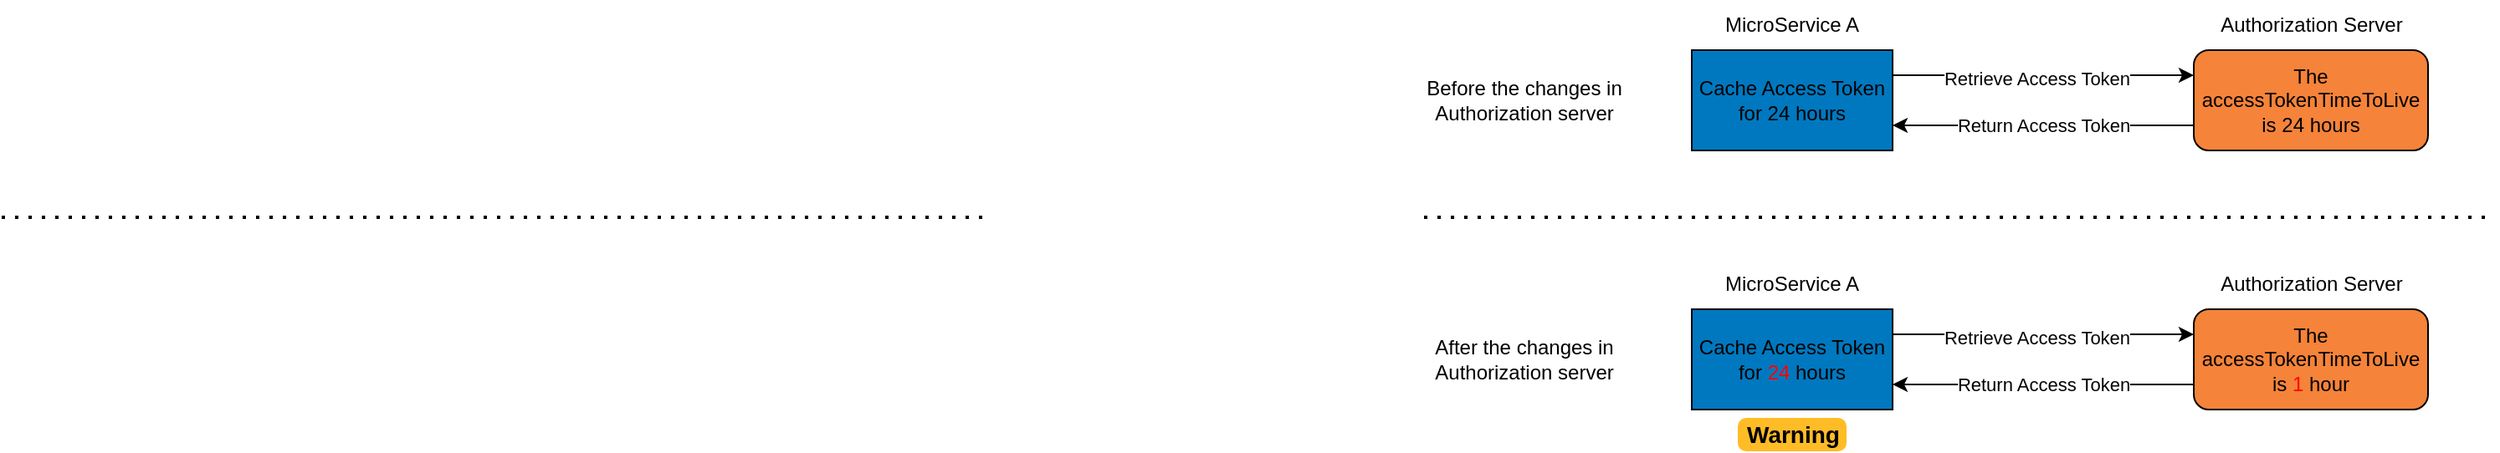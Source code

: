 <mxfile version="26.0.9">
  <diagram name="Page-1" id="FQdcDTcpXqyuoAATgnl1">
    <mxGraphModel dx="1707" dy="554" grid="1" gridSize="10" guides="1" tooltips="1" connect="1" arrows="1" fold="1" page="1" pageScale="1" pageWidth="850" pageHeight="1100" math="0" shadow="0">
      <root>
        <mxCell id="0" />
        <mxCell id="1" parent="0" />
        <mxCell id="B7C2pEoOwqvXAlClarIx-1" value="Cache Access Token for 24 hours" style="rounded=0;whiteSpace=wrap;html=1;fillColor=#0078BF;shadow=0;glass=0;" vertex="1" parent="1">
          <mxGeometry x="160" y="380" width="120" height="60" as="geometry" />
        </mxCell>
        <mxCell id="B7C2pEoOwqvXAlClarIx-2" value="The accessTokenTimeToLive is 24 hours" style="rounded=1;whiteSpace=wrap;html=1;fillColor=#F5833A;shadow=0;" vertex="1" parent="1">
          <mxGeometry x="460" y="380" width="140" height="60" as="geometry" />
        </mxCell>
        <mxCell id="B7C2pEoOwqvXAlClarIx-4" value="" style="endArrow=classic;html=1;rounded=0;exitX=1;exitY=0.25;exitDx=0;exitDy=0;entryX=0;entryY=0.25;entryDx=0;entryDy=0;" edge="1" parent="1" source="B7C2pEoOwqvXAlClarIx-1" target="B7C2pEoOwqvXAlClarIx-2">
          <mxGeometry width="50" height="50" relative="1" as="geometry">
            <mxPoint x="200" y="440" as="sourcePoint" />
            <mxPoint x="250" y="390" as="targetPoint" />
          </mxGeometry>
        </mxCell>
        <mxCell id="B7C2pEoOwqvXAlClarIx-5" value="Retrieve Access Token" style="edgeLabel;html=1;align=center;verticalAlign=middle;resizable=0;points=[];" vertex="1" connectable="0" parent="B7C2pEoOwqvXAlClarIx-4">
          <mxGeometry x="-0.044" y="-2" relative="1" as="geometry">
            <mxPoint as="offset" />
          </mxGeometry>
        </mxCell>
        <mxCell id="B7C2pEoOwqvXAlClarIx-6" value="" style="endArrow=classic;html=1;rounded=0;exitX=0;exitY=0.75;exitDx=0;exitDy=0;entryX=1;entryY=0.75;entryDx=0;entryDy=0;" edge="1" parent="1" source="B7C2pEoOwqvXAlClarIx-2" target="B7C2pEoOwqvXAlClarIx-1">
          <mxGeometry width="50" height="50" relative="1" as="geometry">
            <mxPoint x="200" y="440" as="sourcePoint" />
            <mxPoint x="250" y="390" as="targetPoint" />
          </mxGeometry>
        </mxCell>
        <mxCell id="B7C2pEoOwqvXAlClarIx-7" value="Return Access Token" style="edgeLabel;html=1;align=center;verticalAlign=middle;resizable=0;points=[];" vertex="1" connectable="0" parent="B7C2pEoOwqvXAlClarIx-6">
          <mxGeometry x="0.256" relative="1" as="geometry">
            <mxPoint x="23" as="offset" />
          </mxGeometry>
        </mxCell>
        <mxCell id="B7C2pEoOwqvXAlClarIx-8" value="MicroService A" style="text;html=1;align=center;verticalAlign=middle;whiteSpace=wrap;rounded=0;" vertex="1" parent="1">
          <mxGeometry x="175" y="350" width="90" height="30" as="geometry" />
        </mxCell>
        <mxCell id="B7C2pEoOwqvXAlClarIx-9" value="Authorization Server" style="text;html=1;align=center;verticalAlign=middle;whiteSpace=wrap;rounded=0;" vertex="1" parent="1">
          <mxGeometry x="472.5" y="350" width="115" height="30" as="geometry" />
        </mxCell>
        <mxCell id="B7C2pEoOwqvXAlClarIx-10" value="Cache Access Token for &lt;font style=&quot;color: rgb(255, 0, 0);&quot;&gt;24&lt;/font&gt; hours" style="rounded=0;whiteSpace=wrap;html=1;fillColor=#0078BF;" vertex="1" parent="1">
          <mxGeometry x="160" y="535" width="120" height="60" as="geometry" />
        </mxCell>
        <mxCell id="B7C2pEoOwqvXAlClarIx-11" value="The accessTokenTimeToLive is&lt;font style=&quot;color: rgb(255, 0, 0);&quot;&gt; 1&lt;/font&gt; hour" style="rounded=1;whiteSpace=wrap;html=1;fillColor=#F5833A;" vertex="1" parent="1">
          <mxGeometry x="460" y="535" width="140" height="60" as="geometry" />
        </mxCell>
        <mxCell id="B7C2pEoOwqvXAlClarIx-12" value="" style="endArrow=classic;html=1;rounded=0;exitX=1;exitY=0.25;exitDx=0;exitDy=0;entryX=0;entryY=0.25;entryDx=0;entryDy=0;" edge="1" parent="1" source="B7C2pEoOwqvXAlClarIx-10" target="B7C2pEoOwqvXAlClarIx-11">
          <mxGeometry width="50" height="50" relative="1" as="geometry">
            <mxPoint x="200" y="595" as="sourcePoint" />
            <mxPoint x="250" y="545" as="targetPoint" />
          </mxGeometry>
        </mxCell>
        <mxCell id="B7C2pEoOwqvXAlClarIx-13" value="Retrieve Access Token" style="edgeLabel;html=1;align=center;verticalAlign=middle;resizable=0;points=[];" vertex="1" connectable="0" parent="B7C2pEoOwqvXAlClarIx-12">
          <mxGeometry x="-0.044" y="-2" relative="1" as="geometry">
            <mxPoint as="offset" />
          </mxGeometry>
        </mxCell>
        <mxCell id="B7C2pEoOwqvXAlClarIx-14" value="" style="endArrow=classic;html=1;rounded=0;exitX=0;exitY=0.75;exitDx=0;exitDy=0;entryX=1;entryY=0.75;entryDx=0;entryDy=0;" edge="1" parent="1" source="B7C2pEoOwqvXAlClarIx-11" target="B7C2pEoOwqvXAlClarIx-10">
          <mxGeometry width="50" height="50" relative="1" as="geometry">
            <mxPoint x="200" y="595" as="sourcePoint" />
            <mxPoint x="250" y="545" as="targetPoint" />
          </mxGeometry>
        </mxCell>
        <mxCell id="B7C2pEoOwqvXAlClarIx-15" value="Return Access Token" style="edgeLabel;html=1;align=center;verticalAlign=middle;resizable=0;points=[];" vertex="1" connectable="0" parent="B7C2pEoOwqvXAlClarIx-14">
          <mxGeometry x="0.256" relative="1" as="geometry">
            <mxPoint x="23" as="offset" />
          </mxGeometry>
        </mxCell>
        <mxCell id="B7C2pEoOwqvXAlClarIx-16" value="MicroService A" style="text;html=1;align=center;verticalAlign=middle;whiteSpace=wrap;rounded=0;" vertex="1" parent="1">
          <mxGeometry x="175" y="505" width="90" height="30" as="geometry" />
        </mxCell>
        <mxCell id="B7C2pEoOwqvXAlClarIx-17" value="Authorization Server" style="text;html=1;align=center;verticalAlign=middle;whiteSpace=wrap;rounded=0;" vertex="1" parent="1">
          <mxGeometry x="472.5" y="505" width="115" height="30" as="geometry" />
        </mxCell>
        <mxCell id="B7C2pEoOwqvXAlClarIx-18" value="" style="endArrow=none;dashed=1;html=1;dashPattern=1 3;strokeWidth=2;rounded=0;" edge="1" parent="1">
          <mxGeometry width="50" height="50" relative="1" as="geometry">
            <mxPoint x="-850" y="480" as="sourcePoint" />
            <mxPoint x="-260" y="480" as="targetPoint" />
          </mxGeometry>
        </mxCell>
        <mxCell id="B7C2pEoOwqvXAlClarIx-20" value="Before the changes in Authorization server" style="text;html=1;align=center;verticalAlign=middle;whiteSpace=wrap;rounded=0;" vertex="1" parent="1">
          <mxGeometry y="395" width="120" height="30" as="geometry" />
        </mxCell>
        <mxCell id="B7C2pEoOwqvXAlClarIx-21" value="After the changes in Authorization server" style="text;html=1;align=center;verticalAlign=middle;whiteSpace=wrap;rounded=0;" vertex="1" parent="1">
          <mxGeometry y="550" width="120" height="30" as="geometry" />
        </mxCell>
        <mxCell id="B7C2pEoOwqvXAlClarIx-22" value="" style="endArrow=none;dashed=1;html=1;dashPattern=1 3;strokeWidth=2;rounded=0;" edge="1" parent="1">
          <mxGeometry width="50" height="50" relative="1" as="geometry">
            <mxPoint y="480" as="sourcePoint" />
            <mxPoint x="640" y="480" as="targetPoint" />
          </mxGeometry>
        </mxCell>
        <mxCell id="B7C2pEoOwqvXAlClarIx-23" value="Warning" style="html=1;shadow=0;dashed=0;shape=mxgraph.bootstrap.rrect;rSize=5;strokeColor=none;strokeWidth=1;fillColor=#FFBC26;fontColor=#000000;whiteSpace=wrap;align=left;verticalAlign=middle;spacingLeft=0;fontStyle=1;fontSize=14;spacing=5;" vertex="1" parent="1">
          <mxGeometry x="187.5" y="600" width="65" height="20" as="geometry" />
        </mxCell>
      </root>
    </mxGraphModel>
  </diagram>
</mxfile>
